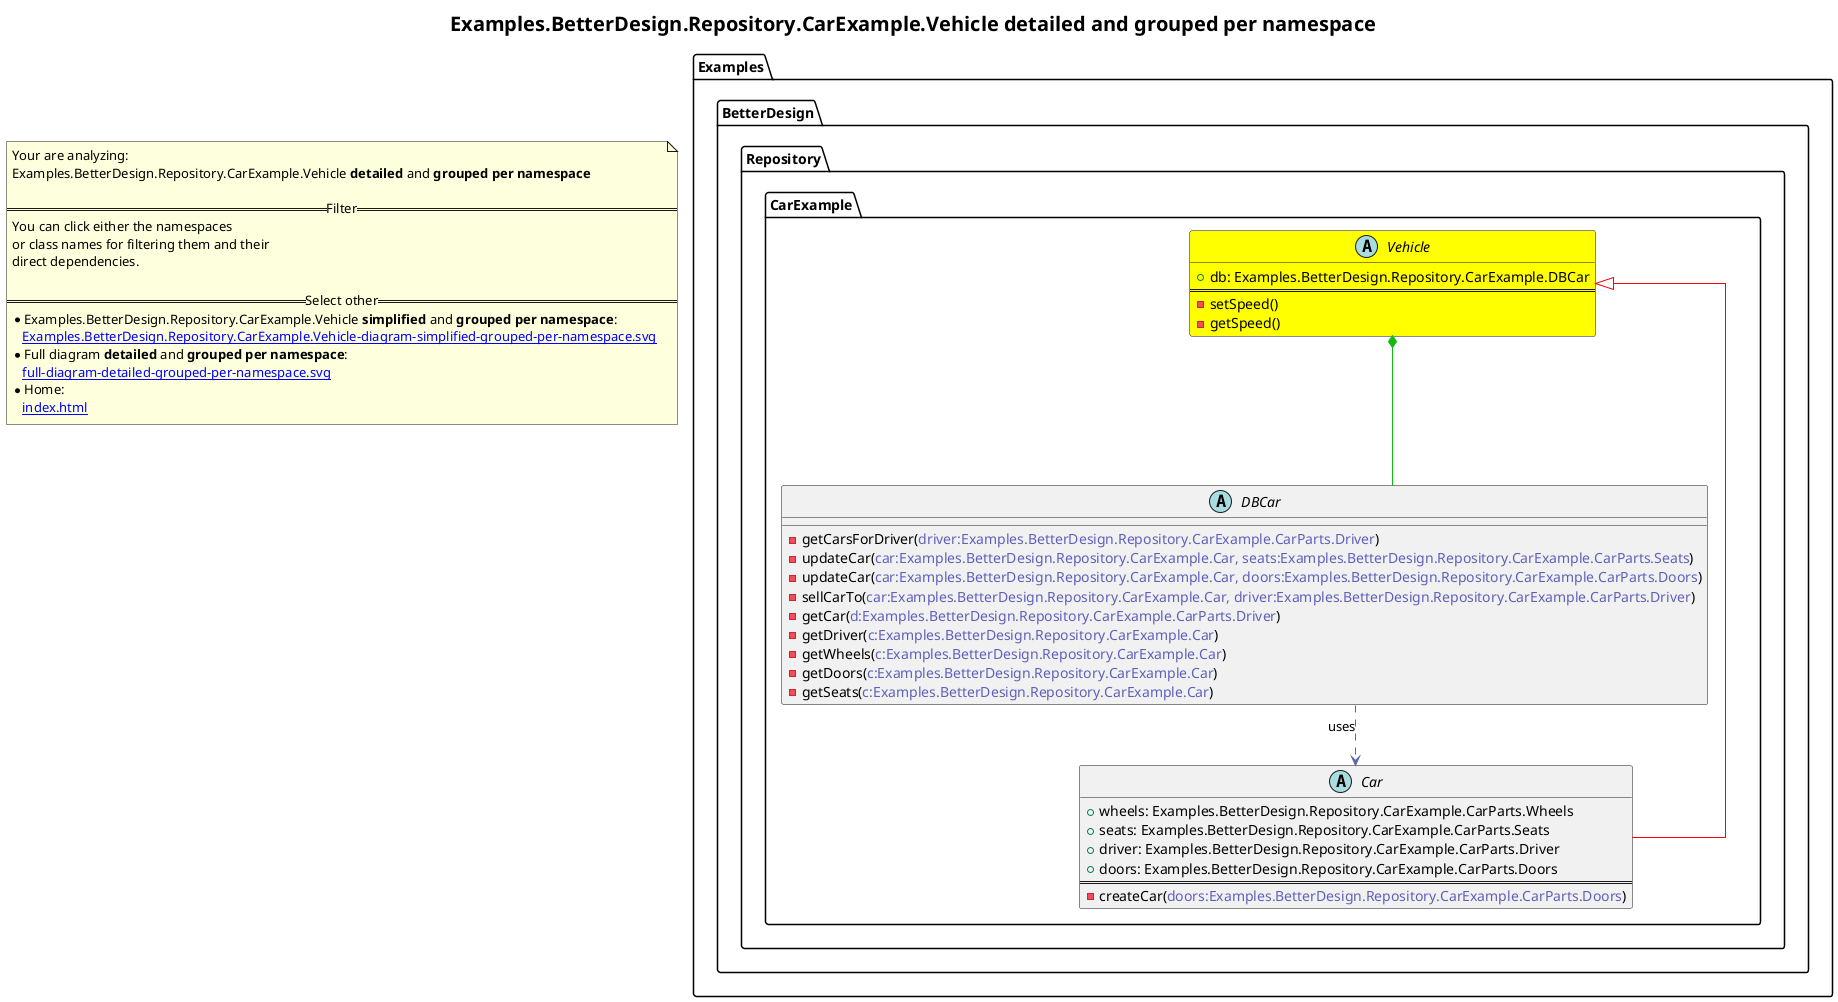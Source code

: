 @startuml
skinparam linetype ortho
title <size:20>Examples.BetterDesign.Repository.CarExample.Vehicle **detailed** and **grouped per namespace**</size>
note "Your are analyzing:\nExamples.BetterDesign.Repository.CarExample.Vehicle **detailed** and **grouped per namespace**\n\n==Filter==\nYou can click either the namespaces \nor class names for filtering them and their\ndirect dependencies.\n\n==Select other==\n* Examples.BetterDesign.Repository.CarExample.Vehicle **simplified** and **grouped per namespace**:\n   [[Examples.BetterDesign.Repository.CarExample.Vehicle-diagram-simplified-grouped-per-namespace.svg]]\n* Full diagram **detailed** and **grouped per namespace**:\n   [[full-diagram-detailed-grouped-per-namespace.svg]]\n* Home:\n   [[index.html]]" as FloatingNote
namespace Examples [[Examples-diagram-detailed-grouped-per-namespace.svg]] {
namespace Examples.BetterDesign [[Examples.BetterDesign-diagram-detailed-grouped-per-namespace.svg]] {
namespace Examples.BetterDesign.Repository [[Examples.BetterDesign.Repository-diagram-detailed-grouped-per-namespace.svg]] {
namespace Examples.BetterDesign.Repository.CarExample [[Examples.BetterDesign.Repository.CarExample-diagram-detailed-grouped-per-namespace.svg]] {
      abstract class Examples.BetterDesign.Repository.CarExample.Vehicle [[Examples.BetterDesign.Repository.CarExample.Vehicle-diagram-detailed-grouped-per-namespace.svg]] #yellow {
        + db: Examples.BetterDesign.Repository.CarExample.DBCar
==
        - setSpeed(<font color="6060BB"></font>)
        - getSpeed(<font color="6060BB"></font>)
      }
      abstract class Examples.BetterDesign.Repository.CarExample.DBCar [[Examples.BetterDesign.Repository.CarExample.DBCar-diagram-detailed-grouped-per-namespace.svg]]  {
        - getCarsForDriver(<font color="6060BB">driver:Examples.BetterDesign.Repository.CarExample.CarParts.Driver</font>)
        - updateCar(<font color="6060BB">car:Examples.BetterDesign.Repository.CarExample.Car, seats:Examples.BetterDesign.Repository.CarExample.CarParts.Seats</font>)
        - updateCar(<font color="6060BB">car:Examples.BetterDesign.Repository.CarExample.Car, doors:Examples.BetterDesign.Repository.CarExample.CarParts.Doors</font>)
        - sellCarTo(<font color="6060BB">car:Examples.BetterDesign.Repository.CarExample.Car, driver:Examples.BetterDesign.Repository.CarExample.CarParts.Driver</font>)
        - getCar(<font color="6060BB">d:Examples.BetterDesign.Repository.CarExample.CarParts.Driver</font>)
        - getDriver(<font color="6060BB">c:Examples.BetterDesign.Repository.CarExample.Car</font>)
        - getWheels(<font color="6060BB">c:Examples.BetterDesign.Repository.CarExample.Car</font>)
        - getDoors(<font color="6060BB">c:Examples.BetterDesign.Repository.CarExample.Car</font>)
        - getSeats(<font color="6060BB">c:Examples.BetterDesign.Repository.CarExample.Car</font>)
      }
      abstract class Examples.BetterDesign.Repository.CarExample.Car [[Examples.BetterDesign.Repository.CarExample.Car-diagram-detailed-grouped-per-namespace.svg]]  {
        + wheels: Examples.BetterDesign.Repository.CarExample.CarParts.Wheels
        + seats: Examples.BetterDesign.Repository.CarExample.CarParts.Seats
        + driver: Examples.BetterDesign.Repository.CarExample.CarParts.Driver
        + doors: Examples.BetterDesign.Repository.CarExample.CarParts.Doors
==
        - createCar(<font color="6060BB">doors:Examples.BetterDesign.Repository.CarExample.CarParts.Doors</font>)
      }
'Compared namespace Examples.BetterDesign.Repository.CarExample [[Examples.BetterDesign.Repository.CarExample-diagram-detailed-grouped-per-namespace.svg]] { with last element of       }
' Closing all previous_sub_namespace_list namespace None because file analysis is finished.
' Closing namespace CarExample
}
' Closing namespace Repository
}
' Closing namespace BetterDesign
}
' Closing namespace Examples
}
 ' *************************************** 
 ' *************************************** 
 ' *************************************** 
' Class relations extracted from namespace:
' Examples.BetterDesign.Repository.CarExample
Examples.BetterDesign.Repository.CarExample.Vehicle *-[#10BB10]- Examples.BetterDesign.Repository.CarExample.DBCar 
Examples.BetterDesign.Repository.CarExample.DBCar .[#6060BB].> Examples.BetterDesign.Repository.CarExample.Car  : uses 
Examples.BetterDesign.Repository.CarExample.Vehicle <|-[#red]- Examples.BetterDesign.Repository.CarExample.Car
@enduml